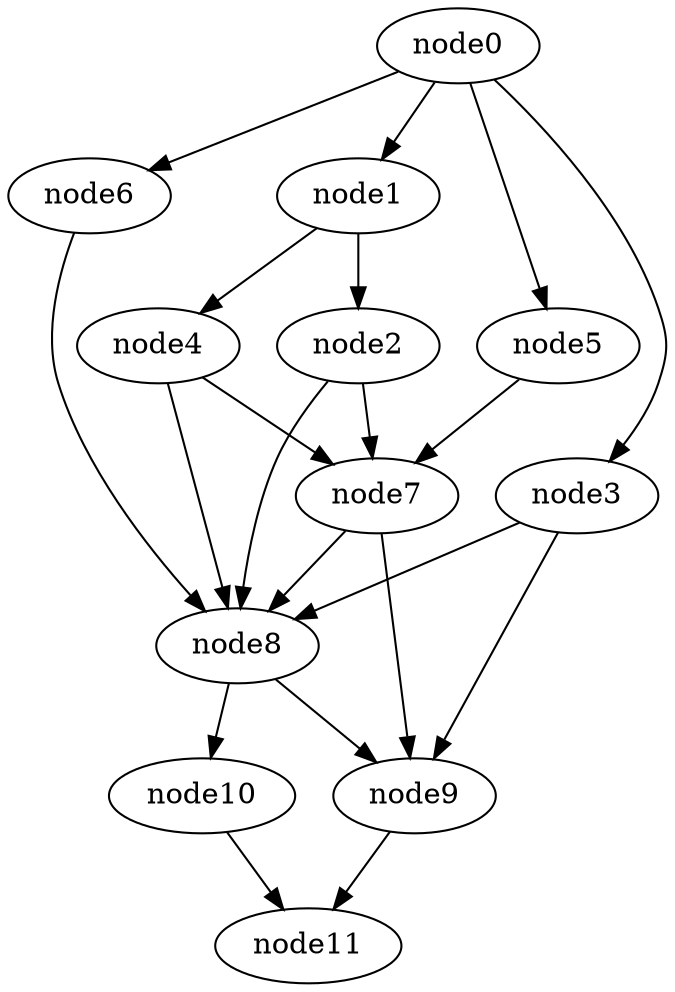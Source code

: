 digraph g{
	node11
	node10 -> node11
	node9 -> node11
	node8 -> node10
	node8 -> node9
	node7 -> node9
	node7 -> node8
	node6 -> node8
	node5 -> node7
	node4 -> node8
	node4 -> node7
	node3 -> node9
	node3 -> node8
	node2 -> node8
	node2 -> node7
	node1 -> node4
	node1 -> node2
	node0 -> node6
	node0 -> node5
	node0 -> node3
	node0 -> node1
}
